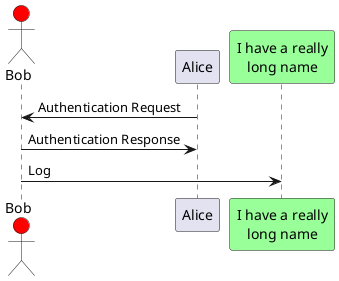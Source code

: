 @startuml

actor Bob #red
' The only difference between actor
' and participant is the drawing
participant Alice
participant "I have a really\nlong name" as L #99FF99
/' You can also declare:
participant L as "I have a really\nlong name" #99FF99
'/

Alice->Bob: Authentication Request
Bob->Alice: Authentication Response
Bob->L: Log

@enduml
